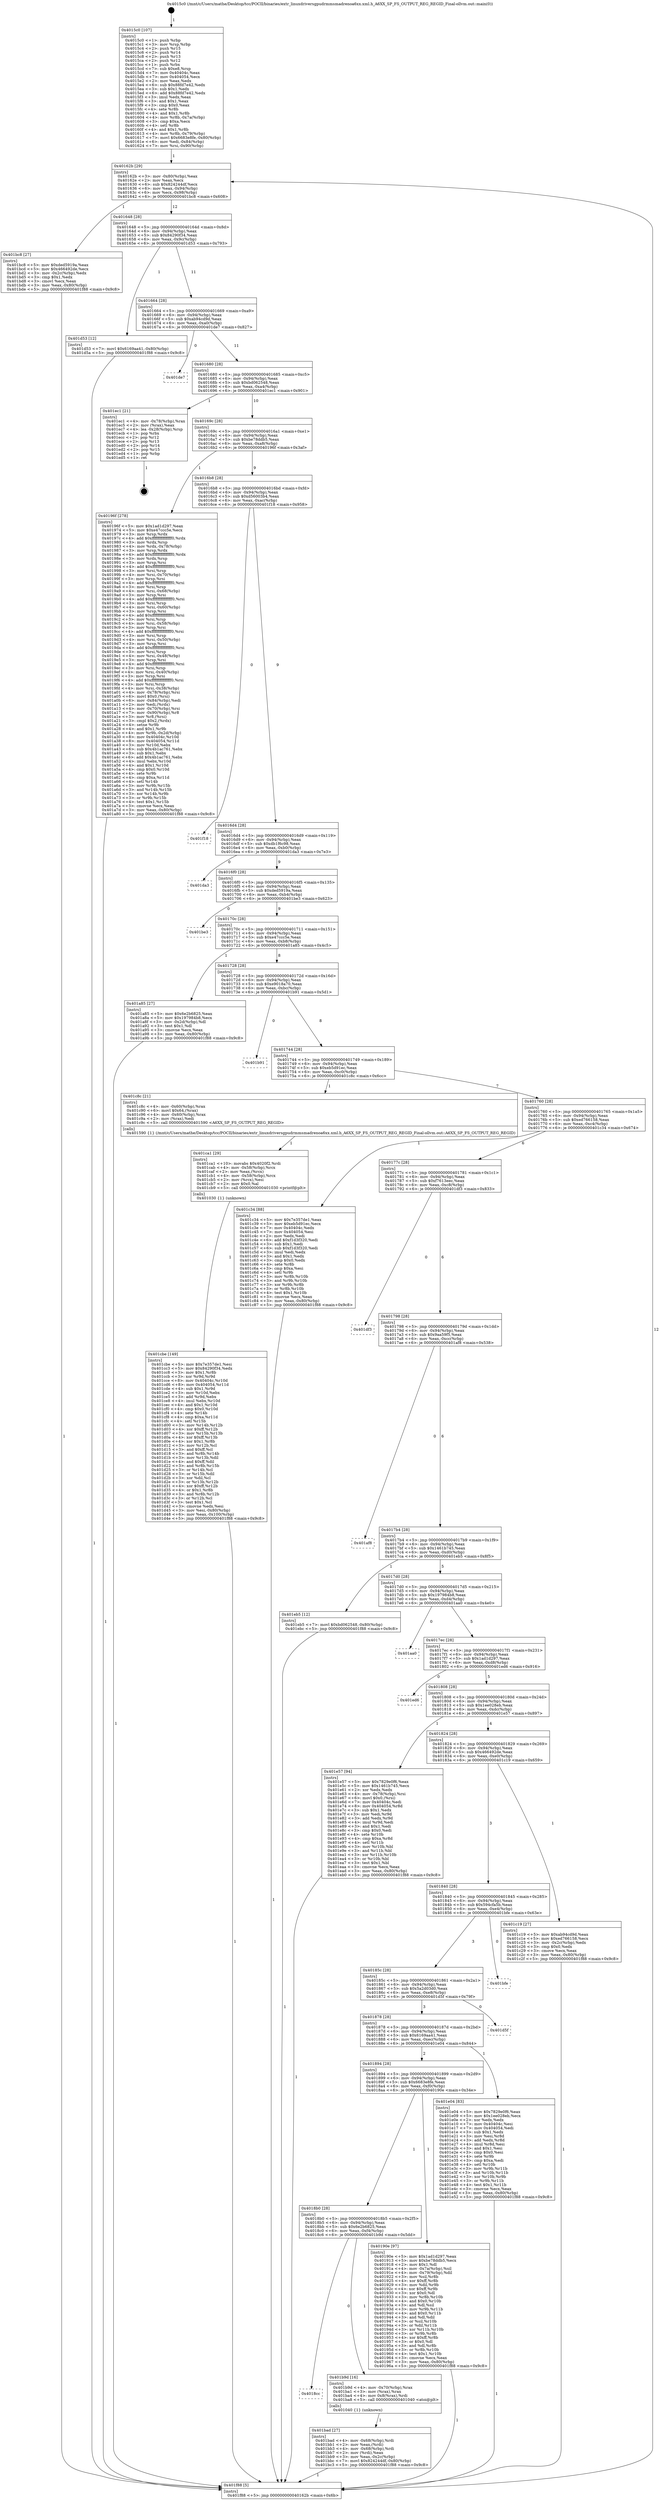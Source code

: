 digraph "0x4015c0" {
  label = "0x4015c0 (/mnt/c/Users/mathe/Desktop/tcc/POCII/binaries/extr_linuxdriversgpudrmmsmadrenoa6xx.xml.h_A6XX_SP_FS_OUTPUT_REG_REGID_Final-ollvm.out::main(0))"
  labelloc = "t"
  node[shape=record]

  Entry [label="",width=0.3,height=0.3,shape=circle,fillcolor=black,style=filled]
  "0x40162b" [label="{
     0x40162b [29]\l
     | [instrs]\l
     &nbsp;&nbsp;0x40162b \<+3\>: mov -0x80(%rbp),%eax\l
     &nbsp;&nbsp;0x40162e \<+2\>: mov %eax,%ecx\l
     &nbsp;&nbsp;0x401630 \<+6\>: sub $0x824244df,%ecx\l
     &nbsp;&nbsp;0x401636 \<+6\>: mov %eax,-0x94(%rbp)\l
     &nbsp;&nbsp;0x40163c \<+6\>: mov %ecx,-0x98(%rbp)\l
     &nbsp;&nbsp;0x401642 \<+6\>: je 0000000000401bc8 \<main+0x608\>\l
  }"]
  "0x401bc8" [label="{
     0x401bc8 [27]\l
     | [instrs]\l
     &nbsp;&nbsp;0x401bc8 \<+5\>: mov $0xded5919a,%eax\l
     &nbsp;&nbsp;0x401bcd \<+5\>: mov $0x466492de,%ecx\l
     &nbsp;&nbsp;0x401bd2 \<+3\>: mov -0x2c(%rbp),%edx\l
     &nbsp;&nbsp;0x401bd5 \<+3\>: cmp $0x1,%edx\l
     &nbsp;&nbsp;0x401bd8 \<+3\>: cmovl %ecx,%eax\l
     &nbsp;&nbsp;0x401bdb \<+3\>: mov %eax,-0x80(%rbp)\l
     &nbsp;&nbsp;0x401bde \<+5\>: jmp 0000000000401f88 \<main+0x9c8\>\l
  }"]
  "0x401648" [label="{
     0x401648 [28]\l
     | [instrs]\l
     &nbsp;&nbsp;0x401648 \<+5\>: jmp 000000000040164d \<main+0x8d\>\l
     &nbsp;&nbsp;0x40164d \<+6\>: mov -0x94(%rbp),%eax\l
     &nbsp;&nbsp;0x401653 \<+5\>: sub $0x84290f34,%eax\l
     &nbsp;&nbsp;0x401658 \<+6\>: mov %eax,-0x9c(%rbp)\l
     &nbsp;&nbsp;0x40165e \<+6\>: je 0000000000401d53 \<main+0x793\>\l
  }"]
  Exit [label="",width=0.3,height=0.3,shape=circle,fillcolor=black,style=filled,peripheries=2]
  "0x401d53" [label="{
     0x401d53 [12]\l
     | [instrs]\l
     &nbsp;&nbsp;0x401d53 \<+7\>: movl $0x6169aa41,-0x80(%rbp)\l
     &nbsp;&nbsp;0x401d5a \<+5\>: jmp 0000000000401f88 \<main+0x9c8\>\l
  }"]
  "0x401664" [label="{
     0x401664 [28]\l
     | [instrs]\l
     &nbsp;&nbsp;0x401664 \<+5\>: jmp 0000000000401669 \<main+0xa9\>\l
     &nbsp;&nbsp;0x401669 \<+6\>: mov -0x94(%rbp),%eax\l
     &nbsp;&nbsp;0x40166f \<+5\>: sub $0xab94cd9d,%eax\l
     &nbsp;&nbsp;0x401674 \<+6\>: mov %eax,-0xa0(%rbp)\l
     &nbsp;&nbsp;0x40167a \<+6\>: je 0000000000401de7 \<main+0x827\>\l
  }"]
  "0x401cbe" [label="{
     0x401cbe [149]\l
     | [instrs]\l
     &nbsp;&nbsp;0x401cbe \<+5\>: mov $0x7e357de1,%esi\l
     &nbsp;&nbsp;0x401cc3 \<+5\>: mov $0x84290f34,%edx\l
     &nbsp;&nbsp;0x401cc8 \<+3\>: mov $0x1,%r8b\l
     &nbsp;&nbsp;0x401ccb \<+3\>: xor %r9d,%r9d\l
     &nbsp;&nbsp;0x401cce \<+8\>: mov 0x40404c,%r10d\l
     &nbsp;&nbsp;0x401cd6 \<+8\>: mov 0x404054,%r11d\l
     &nbsp;&nbsp;0x401cde \<+4\>: sub $0x1,%r9d\l
     &nbsp;&nbsp;0x401ce2 \<+3\>: mov %r10d,%ebx\l
     &nbsp;&nbsp;0x401ce5 \<+3\>: add %r9d,%ebx\l
     &nbsp;&nbsp;0x401ce8 \<+4\>: imul %ebx,%r10d\l
     &nbsp;&nbsp;0x401cec \<+4\>: and $0x1,%r10d\l
     &nbsp;&nbsp;0x401cf0 \<+4\>: cmp $0x0,%r10d\l
     &nbsp;&nbsp;0x401cf4 \<+4\>: sete %r14b\l
     &nbsp;&nbsp;0x401cf8 \<+4\>: cmp $0xa,%r11d\l
     &nbsp;&nbsp;0x401cfc \<+4\>: setl %r15b\l
     &nbsp;&nbsp;0x401d00 \<+3\>: mov %r14b,%r12b\l
     &nbsp;&nbsp;0x401d03 \<+4\>: xor $0xff,%r12b\l
     &nbsp;&nbsp;0x401d07 \<+3\>: mov %r15b,%r13b\l
     &nbsp;&nbsp;0x401d0a \<+4\>: xor $0xff,%r13b\l
     &nbsp;&nbsp;0x401d0e \<+4\>: xor $0x1,%r8b\l
     &nbsp;&nbsp;0x401d12 \<+3\>: mov %r12b,%cl\l
     &nbsp;&nbsp;0x401d15 \<+3\>: and $0xff,%cl\l
     &nbsp;&nbsp;0x401d18 \<+3\>: and %r8b,%r14b\l
     &nbsp;&nbsp;0x401d1b \<+3\>: mov %r13b,%dil\l
     &nbsp;&nbsp;0x401d1e \<+4\>: and $0xff,%dil\l
     &nbsp;&nbsp;0x401d22 \<+3\>: and %r8b,%r15b\l
     &nbsp;&nbsp;0x401d25 \<+3\>: or %r14b,%cl\l
     &nbsp;&nbsp;0x401d28 \<+3\>: or %r15b,%dil\l
     &nbsp;&nbsp;0x401d2b \<+3\>: xor %dil,%cl\l
     &nbsp;&nbsp;0x401d2e \<+3\>: or %r13b,%r12b\l
     &nbsp;&nbsp;0x401d31 \<+4\>: xor $0xff,%r12b\l
     &nbsp;&nbsp;0x401d35 \<+4\>: or $0x1,%r8b\l
     &nbsp;&nbsp;0x401d39 \<+3\>: and %r8b,%r12b\l
     &nbsp;&nbsp;0x401d3c \<+3\>: or %r12b,%cl\l
     &nbsp;&nbsp;0x401d3f \<+3\>: test $0x1,%cl\l
     &nbsp;&nbsp;0x401d42 \<+3\>: cmovne %edx,%esi\l
     &nbsp;&nbsp;0x401d45 \<+3\>: mov %esi,-0x80(%rbp)\l
     &nbsp;&nbsp;0x401d48 \<+6\>: mov %eax,-0x100(%rbp)\l
     &nbsp;&nbsp;0x401d4e \<+5\>: jmp 0000000000401f88 \<main+0x9c8\>\l
  }"]
  "0x401de7" [label="{
     0x401de7\l
  }", style=dashed]
  "0x401680" [label="{
     0x401680 [28]\l
     | [instrs]\l
     &nbsp;&nbsp;0x401680 \<+5\>: jmp 0000000000401685 \<main+0xc5\>\l
     &nbsp;&nbsp;0x401685 \<+6\>: mov -0x94(%rbp),%eax\l
     &nbsp;&nbsp;0x40168b \<+5\>: sub $0xbd062548,%eax\l
     &nbsp;&nbsp;0x401690 \<+6\>: mov %eax,-0xa4(%rbp)\l
     &nbsp;&nbsp;0x401696 \<+6\>: je 0000000000401ec1 \<main+0x901\>\l
  }"]
  "0x401ca1" [label="{
     0x401ca1 [29]\l
     | [instrs]\l
     &nbsp;&nbsp;0x401ca1 \<+10\>: movabs $0x4020f2,%rdi\l
     &nbsp;&nbsp;0x401cab \<+4\>: mov -0x58(%rbp),%rcx\l
     &nbsp;&nbsp;0x401caf \<+2\>: mov %eax,(%rcx)\l
     &nbsp;&nbsp;0x401cb1 \<+4\>: mov -0x58(%rbp),%rcx\l
     &nbsp;&nbsp;0x401cb5 \<+2\>: mov (%rcx),%esi\l
     &nbsp;&nbsp;0x401cb7 \<+2\>: mov $0x0,%al\l
     &nbsp;&nbsp;0x401cb9 \<+5\>: call 0000000000401030 \<printf@plt\>\l
     | [calls]\l
     &nbsp;&nbsp;0x401030 \{1\} (unknown)\l
  }"]
  "0x401ec1" [label="{
     0x401ec1 [21]\l
     | [instrs]\l
     &nbsp;&nbsp;0x401ec1 \<+4\>: mov -0x78(%rbp),%rax\l
     &nbsp;&nbsp;0x401ec5 \<+2\>: mov (%rax),%eax\l
     &nbsp;&nbsp;0x401ec7 \<+4\>: lea -0x28(%rbp),%rsp\l
     &nbsp;&nbsp;0x401ecb \<+1\>: pop %rbx\l
     &nbsp;&nbsp;0x401ecc \<+2\>: pop %r12\l
     &nbsp;&nbsp;0x401ece \<+2\>: pop %r13\l
     &nbsp;&nbsp;0x401ed0 \<+2\>: pop %r14\l
     &nbsp;&nbsp;0x401ed2 \<+2\>: pop %r15\l
     &nbsp;&nbsp;0x401ed4 \<+1\>: pop %rbp\l
     &nbsp;&nbsp;0x401ed5 \<+1\>: ret\l
  }"]
  "0x40169c" [label="{
     0x40169c [28]\l
     | [instrs]\l
     &nbsp;&nbsp;0x40169c \<+5\>: jmp 00000000004016a1 \<main+0xe1\>\l
     &nbsp;&nbsp;0x4016a1 \<+6\>: mov -0x94(%rbp),%eax\l
     &nbsp;&nbsp;0x4016a7 \<+5\>: sub $0xbe78ddb5,%eax\l
     &nbsp;&nbsp;0x4016ac \<+6\>: mov %eax,-0xa8(%rbp)\l
     &nbsp;&nbsp;0x4016b2 \<+6\>: je 000000000040196f \<main+0x3af\>\l
  }"]
  "0x401bad" [label="{
     0x401bad [27]\l
     | [instrs]\l
     &nbsp;&nbsp;0x401bad \<+4\>: mov -0x68(%rbp),%rdi\l
     &nbsp;&nbsp;0x401bb1 \<+2\>: mov %eax,(%rdi)\l
     &nbsp;&nbsp;0x401bb3 \<+4\>: mov -0x68(%rbp),%rdi\l
     &nbsp;&nbsp;0x401bb7 \<+2\>: mov (%rdi),%eax\l
     &nbsp;&nbsp;0x401bb9 \<+3\>: mov %eax,-0x2c(%rbp)\l
     &nbsp;&nbsp;0x401bbc \<+7\>: movl $0x824244df,-0x80(%rbp)\l
     &nbsp;&nbsp;0x401bc3 \<+5\>: jmp 0000000000401f88 \<main+0x9c8\>\l
  }"]
  "0x40196f" [label="{
     0x40196f [278]\l
     | [instrs]\l
     &nbsp;&nbsp;0x40196f \<+5\>: mov $0x1ad1d297,%eax\l
     &nbsp;&nbsp;0x401974 \<+5\>: mov $0xe47ccc5e,%ecx\l
     &nbsp;&nbsp;0x401979 \<+3\>: mov %rsp,%rdx\l
     &nbsp;&nbsp;0x40197c \<+4\>: add $0xfffffffffffffff0,%rdx\l
     &nbsp;&nbsp;0x401980 \<+3\>: mov %rdx,%rsp\l
     &nbsp;&nbsp;0x401983 \<+4\>: mov %rdx,-0x78(%rbp)\l
     &nbsp;&nbsp;0x401987 \<+3\>: mov %rsp,%rdx\l
     &nbsp;&nbsp;0x40198a \<+4\>: add $0xfffffffffffffff0,%rdx\l
     &nbsp;&nbsp;0x40198e \<+3\>: mov %rdx,%rsp\l
     &nbsp;&nbsp;0x401991 \<+3\>: mov %rsp,%rsi\l
     &nbsp;&nbsp;0x401994 \<+4\>: add $0xfffffffffffffff0,%rsi\l
     &nbsp;&nbsp;0x401998 \<+3\>: mov %rsi,%rsp\l
     &nbsp;&nbsp;0x40199b \<+4\>: mov %rsi,-0x70(%rbp)\l
     &nbsp;&nbsp;0x40199f \<+3\>: mov %rsp,%rsi\l
     &nbsp;&nbsp;0x4019a2 \<+4\>: add $0xfffffffffffffff0,%rsi\l
     &nbsp;&nbsp;0x4019a6 \<+3\>: mov %rsi,%rsp\l
     &nbsp;&nbsp;0x4019a9 \<+4\>: mov %rsi,-0x68(%rbp)\l
     &nbsp;&nbsp;0x4019ad \<+3\>: mov %rsp,%rsi\l
     &nbsp;&nbsp;0x4019b0 \<+4\>: add $0xfffffffffffffff0,%rsi\l
     &nbsp;&nbsp;0x4019b4 \<+3\>: mov %rsi,%rsp\l
     &nbsp;&nbsp;0x4019b7 \<+4\>: mov %rsi,-0x60(%rbp)\l
     &nbsp;&nbsp;0x4019bb \<+3\>: mov %rsp,%rsi\l
     &nbsp;&nbsp;0x4019be \<+4\>: add $0xfffffffffffffff0,%rsi\l
     &nbsp;&nbsp;0x4019c2 \<+3\>: mov %rsi,%rsp\l
     &nbsp;&nbsp;0x4019c5 \<+4\>: mov %rsi,-0x58(%rbp)\l
     &nbsp;&nbsp;0x4019c9 \<+3\>: mov %rsp,%rsi\l
     &nbsp;&nbsp;0x4019cc \<+4\>: add $0xfffffffffffffff0,%rsi\l
     &nbsp;&nbsp;0x4019d0 \<+3\>: mov %rsi,%rsp\l
     &nbsp;&nbsp;0x4019d3 \<+4\>: mov %rsi,-0x50(%rbp)\l
     &nbsp;&nbsp;0x4019d7 \<+3\>: mov %rsp,%rsi\l
     &nbsp;&nbsp;0x4019da \<+4\>: add $0xfffffffffffffff0,%rsi\l
     &nbsp;&nbsp;0x4019de \<+3\>: mov %rsi,%rsp\l
     &nbsp;&nbsp;0x4019e1 \<+4\>: mov %rsi,-0x48(%rbp)\l
     &nbsp;&nbsp;0x4019e5 \<+3\>: mov %rsp,%rsi\l
     &nbsp;&nbsp;0x4019e8 \<+4\>: add $0xfffffffffffffff0,%rsi\l
     &nbsp;&nbsp;0x4019ec \<+3\>: mov %rsi,%rsp\l
     &nbsp;&nbsp;0x4019ef \<+4\>: mov %rsi,-0x40(%rbp)\l
     &nbsp;&nbsp;0x4019f3 \<+3\>: mov %rsp,%rsi\l
     &nbsp;&nbsp;0x4019f6 \<+4\>: add $0xfffffffffffffff0,%rsi\l
     &nbsp;&nbsp;0x4019fa \<+3\>: mov %rsi,%rsp\l
     &nbsp;&nbsp;0x4019fd \<+4\>: mov %rsi,-0x38(%rbp)\l
     &nbsp;&nbsp;0x401a01 \<+4\>: mov -0x78(%rbp),%rsi\l
     &nbsp;&nbsp;0x401a05 \<+6\>: movl $0x0,(%rsi)\l
     &nbsp;&nbsp;0x401a0b \<+6\>: mov -0x84(%rbp),%edi\l
     &nbsp;&nbsp;0x401a11 \<+2\>: mov %edi,(%rdx)\l
     &nbsp;&nbsp;0x401a13 \<+4\>: mov -0x70(%rbp),%rsi\l
     &nbsp;&nbsp;0x401a17 \<+7\>: mov -0x90(%rbp),%r8\l
     &nbsp;&nbsp;0x401a1e \<+3\>: mov %r8,(%rsi)\l
     &nbsp;&nbsp;0x401a21 \<+3\>: cmpl $0x2,(%rdx)\l
     &nbsp;&nbsp;0x401a24 \<+4\>: setne %r9b\l
     &nbsp;&nbsp;0x401a28 \<+4\>: and $0x1,%r9b\l
     &nbsp;&nbsp;0x401a2c \<+4\>: mov %r9b,-0x2d(%rbp)\l
     &nbsp;&nbsp;0x401a30 \<+8\>: mov 0x40404c,%r10d\l
     &nbsp;&nbsp;0x401a38 \<+8\>: mov 0x404054,%r11d\l
     &nbsp;&nbsp;0x401a40 \<+3\>: mov %r10d,%ebx\l
     &nbsp;&nbsp;0x401a43 \<+6\>: sub $0x4b1ac761,%ebx\l
     &nbsp;&nbsp;0x401a49 \<+3\>: sub $0x1,%ebx\l
     &nbsp;&nbsp;0x401a4c \<+6\>: add $0x4b1ac761,%ebx\l
     &nbsp;&nbsp;0x401a52 \<+4\>: imul %ebx,%r10d\l
     &nbsp;&nbsp;0x401a56 \<+4\>: and $0x1,%r10d\l
     &nbsp;&nbsp;0x401a5a \<+4\>: cmp $0x0,%r10d\l
     &nbsp;&nbsp;0x401a5e \<+4\>: sete %r9b\l
     &nbsp;&nbsp;0x401a62 \<+4\>: cmp $0xa,%r11d\l
     &nbsp;&nbsp;0x401a66 \<+4\>: setl %r14b\l
     &nbsp;&nbsp;0x401a6a \<+3\>: mov %r9b,%r15b\l
     &nbsp;&nbsp;0x401a6d \<+3\>: and %r14b,%r15b\l
     &nbsp;&nbsp;0x401a70 \<+3\>: xor %r14b,%r9b\l
     &nbsp;&nbsp;0x401a73 \<+3\>: or %r9b,%r15b\l
     &nbsp;&nbsp;0x401a76 \<+4\>: test $0x1,%r15b\l
     &nbsp;&nbsp;0x401a7a \<+3\>: cmovne %ecx,%eax\l
     &nbsp;&nbsp;0x401a7d \<+3\>: mov %eax,-0x80(%rbp)\l
     &nbsp;&nbsp;0x401a80 \<+5\>: jmp 0000000000401f88 \<main+0x9c8\>\l
  }"]
  "0x4016b8" [label="{
     0x4016b8 [28]\l
     | [instrs]\l
     &nbsp;&nbsp;0x4016b8 \<+5\>: jmp 00000000004016bd \<main+0xfd\>\l
     &nbsp;&nbsp;0x4016bd \<+6\>: mov -0x94(%rbp),%eax\l
     &nbsp;&nbsp;0x4016c3 \<+5\>: sub $0xd56003b4,%eax\l
     &nbsp;&nbsp;0x4016c8 \<+6\>: mov %eax,-0xac(%rbp)\l
     &nbsp;&nbsp;0x4016ce \<+6\>: je 0000000000401f18 \<main+0x958\>\l
  }"]
  "0x4018cc" [label="{
     0x4018cc\l
  }", style=dashed]
  "0x401f18" [label="{
     0x401f18\l
  }", style=dashed]
  "0x4016d4" [label="{
     0x4016d4 [28]\l
     | [instrs]\l
     &nbsp;&nbsp;0x4016d4 \<+5\>: jmp 00000000004016d9 \<main+0x119\>\l
     &nbsp;&nbsp;0x4016d9 \<+6\>: mov -0x94(%rbp),%eax\l
     &nbsp;&nbsp;0x4016df \<+5\>: sub $0xdb1f6c98,%eax\l
     &nbsp;&nbsp;0x4016e4 \<+6\>: mov %eax,-0xb0(%rbp)\l
     &nbsp;&nbsp;0x4016ea \<+6\>: je 0000000000401da3 \<main+0x7e3\>\l
  }"]
  "0x401b9d" [label="{
     0x401b9d [16]\l
     | [instrs]\l
     &nbsp;&nbsp;0x401b9d \<+4\>: mov -0x70(%rbp),%rax\l
     &nbsp;&nbsp;0x401ba1 \<+3\>: mov (%rax),%rax\l
     &nbsp;&nbsp;0x401ba4 \<+4\>: mov 0x8(%rax),%rdi\l
     &nbsp;&nbsp;0x401ba8 \<+5\>: call 0000000000401040 \<atoi@plt\>\l
     | [calls]\l
     &nbsp;&nbsp;0x401040 \{1\} (unknown)\l
  }"]
  "0x401da3" [label="{
     0x401da3\l
  }", style=dashed]
  "0x4016f0" [label="{
     0x4016f0 [28]\l
     | [instrs]\l
     &nbsp;&nbsp;0x4016f0 \<+5\>: jmp 00000000004016f5 \<main+0x135\>\l
     &nbsp;&nbsp;0x4016f5 \<+6\>: mov -0x94(%rbp),%eax\l
     &nbsp;&nbsp;0x4016fb \<+5\>: sub $0xded5919a,%eax\l
     &nbsp;&nbsp;0x401700 \<+6\>: mov %eax,-0xb4(%rbp)\l
     &nbsp;&nbsp;0x401706 \<+6\>: je 0000000000401be3 \<main+0x623\>\l
  }"]
  "0x4015c0" [label="{
     0x4015c0 [107]\l
     | [instrs]\l
     &nbsp;&nbsp;0x4015c0 \<+1\>: push %rbp\l
     &nbsp;&nbsp;0x4015c1 \<+3\>: mov %rsp,%rbp\l
     &nbsp;&nbsp;0x4015c4 \<+2\>: push %r15\l
     &nbsp;&nbsp;0x4015c6 \<+2\>: push %r14\l
     &nbsp;&nbsp;0x4015c8 \<+2\>: push %r13\l
     &nbsp;&nbsp;0x4015ca \<+2\>: push %r12\l
     &nbsp;&nbsp;0x4015cc \<+1\>: push %rbx\l
     &nbsp;&nbsp;0x4015cd \<+7\>: sub $0xe8,%rsp\l
     &nbsp;&nbsp;0x4015d4 \<+7\>: mov 0x40404c,%eax\l
     &nbsp;&nbsp;0x4015db \<+7\>: mov 0x404054,%ecx\l
     &nbsp;&nbsp;0x4015e2 \<+2\>: mov %eax,%edx\l
     &nbsp;&nbsp;0x4015e4 \<+6\>: sub $0x88fd7e42,%edx\l
     &nbsp;&nbsp;0x4015ea \<+3\>: sub $0x1,%edx\l
     &nbsp;&nbsp;0x4015ed \<+6\>: add $0x88fd7e42,%edx\l
     &nbsp;&nbsp;0x4015f3 \<+3\>: imul %edx,%eax\l
     &nbsp;&nbsp;0x4015f6 \<+3\>: and $0x1,%eax\l
     &nbsp;&nbsp;0x4015f9 \<+3\>: cmp $0x0,%eax\l
     &nbsp;&nbsp;0x4015fc \<+4\>: sete %r8b\l
     &nbsp;&nbsp;0x401600 \<+4\>: and $0x1,%r8b\l
     &nbsp;&nbsp;0x401604 \<+4\>: mov %r8b,-0x7a(%rbp)\l
     &nbsp;&nbsp;0x401608 \<+3\>: cmp $0xa,%ecx\l
     &nbsp;&nbsp;0x40160b \<+4\>: setl %r8b\l
     &nbsp;&nbsp;0x40160f \<+4\>: and $0x1,%r8b\l
     &nbsp;&nbsp;0x401613 \<+4\>: mov %r8b,-0x79(%rbp)\l
     &nbsp;&nbsp;0x401617 \<+7\>: movl $0x6683e8fe,-0x80(%rbp)\l
     &nbsp;&nbsp;0x40161e \<+6\>: mov %edi,-0x84(%rbp)\l
     &nbsp;&nbsp;0x401624 \<+7\>: mov %rsi,-0x90(%rbp)\l
  }"]
  "0x401be3" [label="{
     0x401be3\l
  }", style=dashed]
  "0x40170c" [label="{
     0x40170c [28]\l
     | [instrs]\l
     &nbsp;&nbsp;0x40170c \<+5\>: jmp 0000000000401711 \<main+0x151\>\l
     &nbsp;&nbsp;0x401711 \<+6\>: mov -0x94(%rbp),%eax\l
     &nbsp;&nbsp;0x401717 \<+5\>: sub $0xe47ccc5e,%eax\l
     &nbsp;&nbsp;0x40171c \<+6\>: mov %eax,-0xb8(%rbp)\l
     &nbsp;&nbsp;0x401722 \<+6\>: je 0000000000401a85 \<main+0x4c5\>\l
  }"]
  "0x401f88" [label="{
     0x401f88 [5]\l
     | [instrs]\l
     &nbsp;&nbsp;0x401f88 \<+5\>: jmp 000000000040162b \<main+0x6b\>\l
  }"]
  "0x401a85" [label="{
     0x401a85 [27]\l
     | [instrs]\l
     &nbsp;&nbsp;0x401a85 \<+5\>: mov $0x6e2b6825,%eax\l
     &nbsp;&nbsp;0x401a8a \<+5\>: mov $0x197984b8,%ecx\l
     &nbsp;&nbsp;0x401a8f \<+3\>: mov -0x2d(%rbp),%dl\l
     &nbsp;&nbsp;0x401a92 \<+3\>: test $0x1,%dl\l
     &nbsp;&nbsp;0x401a95 \<+3\>: cmovne %ecx,%eax\l
     &nbsp;&nbsp;0x401a98 \<+3\>: mov %eax,-0x80(%rbp)\l
     &nbsp;&nbsp;0x401a9b \<+5\>: jmp 0000000000401f88 \<main+0x9c8\>\l
  }"]
  "0x401728" [label="{
     0x401728 [28]\l
     | [instrs]\l
     &nbsp;&nbsp;0x401728 \<+5\>: jmp 000000000040172d \<main+0x16d\>\l
     &nbsp;&nbsp;0x40172d \<+6\>: mov -0x94(%rbp),%eax\l
     &nbsp;&nbsp;0x401733 \<+5\>: sub $0xe9018a70,%eax\l
     &nbsp;&nbsp;0x401738 \<+6\>: mov %eax,-0xbc(%rbp)\l
     &nbsp;&nbsp;0x40173e \<+6\>: je 0000000000401b91 \<main+0x5d1\>\l
  }"]
  "0x4018b0" [label="{
     0x4018b0 [28]\l
     | [instrs]\l
     &nbsp;&nbsp;0x4018b0 \<+5\>: jmp 00000000004018b5 \<main+0x2f5\>\l
     &nbsp;&nbsp;0x4018b5 \<+6\>: mov -0x94(%rbp),%eax\l
     &nbsp;&nbsp;0x4018bb \<+5\>: sub $0x6e2b6825,%eax\l
     &nbsp;&nbsp;0x4018c0 \<+6\>: mov %eax,-0xf4(%rbp)\l
     &nbsp;&nbsp;0x4018c6 \<+6\>: je 0000000000401b9d \<main+0x5dd\>\l
  }"]
  "0x401b91" [label="{
     0x401b91\l
  }", style=dashed]
  "0x401744" [label="{
     0x401744 [28]\l
     | [instrs]\l
     &nbsp;&nbsp;0x401744 \<+5\>: jmp 0000000000401749 \<main+0x189\>\l
     &nbsp;&nbsp;0x401749 \<+6\>: mov -0x94(%rbp),%eax\l
     &nbsp;&nbsp;0x40174f \<+5\>: sub $0xeb5d91ec,%eax\l
     &nbsp;&nbsp;0x401754 \<+6\>: mov %eax,-0xc0(%rbp)\l
     &nbsp;&nbsp;0x40175a \<+6\>: je 0000000000401c8c \<main+0x6cc\>\l
  }"]
  "0x40190e" [label="{
     0x40190e [97]\l
     | [instrs]\l
     &nbsp;&nbsp;0x40190e \<+5\>: mov $0x1ad1d297,%eax\l
     &nbsp;&nbsp;0x401913 \<+5\>: mov $0xbe78ddb5,%ecx\l
     &nbsp;&nbsp;0x401918 \<+2\>: mov $0x1,%dl\l
     &nbsp;&nbsp;0x40191a \<+4\>: mov -0x7a(%rbp),%sil\l
     &nbsp;&nbsp;0x40191e \<+4\>: mov -0x79(%rbp),%dil\l
     &nbsp;&nbsp;0x401922 \<+3\>: mov %sil,%r8b\l
     &nbsp;&nbsp;0x401925 \<+4\>: xor $0xff,%r8b\l
     &nbsp;&nbsp;0x401929 \<+3\>: mov %dil,%r9b\l
     &nbsp;&nbsp;0x40192c \<+4\>: xor $0xff,%r9b\l
     &nbsp;&nbsp;0x401930 \<+3\>: xor $0x0,%dl\l
     &nbsp;&nbsp;0x401933 \<+3\>: mov %r8b,%r10b\l
     &nbsp;&nbsp;0x401936 \<+4\>: and $0x0,%r10b\l
     &nbsp;&nbsp;0x40193a \<+3\>: and %dl,%sil\l
     &nbsp;&nbsp;0x40193d \<+3\>: mov %r9b,%r11b\l
     &nbsp;&nbsp;0x401940 \<+4\>: and $0x0,%r11b\l
     &nbsp;&nbsp;0x401944 \<+3\>: and %dl,%dil\l
     &nbsp;&nbsp;0x401947 \<+3\>: or %sil,%r10b\l
     &nbsp;&nbsp;0x40194a \<+3\>: or %dil,%r11b\l
     &nbsp;&nbsp;0x40194d \<+3\>: xor %r11b,%r10b\l
     &nbsp;&nbsp;0x401950 \<+3\>: or %r9b,%r8b\l
     &nbsp;&nbsp;0x401953 \<+4\>: xor $0xff,%r8b\l
     &nbsp;&nbsp;0x401957 \<+3\>: or $0x0,%dl\l
     &nbsp;&nbsp;0x40195a \<+3\>: and %dl,%r8b\l
     &nbsp;&nbsp;0x40195d \<+3\>: or %r8b,%r10b\l
     &nbsp;&nbsp;0x401960 \<+4\>: test $0x1,%r10b\l
     &nbsp;&nbsp;0x401964 \<+3\>: cmovne %ecx,%eax\l
     &nbsp;&nbsp;0x401967 \<+3\>: mov %eax,-0x80(%rbp)\l
     &nbsp;&nbsp;0x40196a \<+5\>: jmp 0000000000401f88 \<main+0x9c8\>\l
  }"]
  "0x401c8c" [label="{
     0x401c8c [21]\l
     | [instrs]\l
     &nbsp;&nbsp;0x401c8c \<+4\>: mov -0x60(%rbp),%rax\l
     &nbsp;&nbsp;0x401c90 \<+6\>: movl $0x64,(%rax)\l
     &nbsp;&nbsp;0x401c96 \<+4\>: mov -0x60(%rbp),%rax\l
     &nbsp;&nbsp;0x401c9a \<+2\>: mov (%rax),%edi\l
     &nbsp;&nbsp;0x401c9c \<+5\>: call 0000000000401590 \<A6XX_SP_FS_OUTPUT_REG_REGID\>\l
     | [calls]\l
     &nbsp;&nbsp;0x401590 \{1\} (/mnt/c/Users/mathe/Desktop/tcc/POCII/binaries/extr_linuxdriversgpudrmmsmadrenoa6xx.xml.h_A6XX_SP_FS_OUTPUT_REG_REGID_Final-ollvm.out::A6XX_SP_FS_OUTPUT_REG_REGID)\l
  }"]
  "0x401760" [label="{
     0x401760 [28]\l
     | [instrs]\l
     &nbsp;&nbsp;0x401760 \<+5\>: jmp 0000000000401765 \<main+0x1a5\>\l
     &nbsp;&nbsp;0x401765 \<+6\>: mov -0x94(%rbp),%eax\l
     &nbsp;&nbsp;0x40176b \<+5\>: sub $0xed766158,%eax\l
     &nbsp;&nbsp;0x401770 \<+6\>: mov %eax,-0xc4(%rbp)\l
     &nbsp;&nbsp;0x401776 \<+6\>: je 0000000000401c34 \<main+0x674\>\l
  }"]
  "0x401894" [label="{
     0x401894 [28]\l
     | [instrs]\l
     &nbsp;&nbsp;0x401894 \<+5\>: jmp 0000000000401899 \<main+0x2d9\>\l
     &nbsp;&nbsp;0x401899 \<+6\>: mov -0x94(%rbp),%eax\l
     &nbsp;&nbsp;0x40189f \<+5\>: sub $0x6683e8fe,%eax\l
     &nbsp;&nbsp;0x4018a4 \<+6\>: mov %eax,-0xf0(%rbp)\l
     &nbsp;&nbsp;0x4018aa \<+6\>: je 000000000040190e \<main+0x34e\>\l
  }"]
  "0x401c34" [label="{
     0x401c34 [88]\l
     | [instrs]\l
     &nbsp;&nbsp;0x401c34 \<+5\>: mov $0x7e357de1,%eax\l
     &nbsp;&nbsp;0x401c39 \<+5\>: mov $0xeb5d91ec,%ecx\l
     &nbsp;&nbsp;0x401c3e \<+7\>: mov 0x40404c,%edx\l
     &nbsp;&nbsp;0x401c45 \<+7\>: mov 0x404054,%esi\l
     &nbsp;&nbsp;0x401c4c \<+2\>: mov %edx,%edi\l
     &nbsp;&nbsp;0x401c4e \<+6\>: add $0xf1d3f320,%edi\l
     &nbsp;&nbsp;0x401c54 \<+3\>: sub $0x1,%edi\l
     &nbsp;&nbsp;0x401c57 \<+6\>: sub $0xf1d3f320,%edi\l
     &nbsp;&nbsp;0x401c5d \<+3\>: imul %edi,%edx\l
     &nbsp;&nbsp;0x401c60 \<+3\>: and $0x1,%edx\l
     &nbsp;&nbsp;0x401c63 \<+3\>: cmp $0x0,%edx\l
     &nbsp;&nbsp;0x401c66 \<+4\>: sete %r8b\l
     &nbsp;&nbsp;0x401c6a \<+3\>: cmp $0xa,%esi\l
     &nbsp;&nbsp;0x401c6d \<+4\>: setl %r9b\l
     &nbsp;&nbsp;0x401c71 \<+3\>: mov %r8b,%r10b\l
     &nbsp;&nbsp;0x401c74 \<+3\>: and %r9b,%r10b\l
     &nbsp;&nbsp;0x401c77 \<+3\>: xor %r9b,%r8b\l
     &nbsp;&nbsp;0x401c7a \<+3\>: or %r8b,%r10b\l
     &nbsp;&nbsp;0x401c7d \<+4\>: test $0x1,%r10b\l
     &nbsp;&nbsp;0x401c81 \<+3\>: cmovne %ecx,%eax\l
     &nbsp;&nbsp;0x401c84 \<+3\>: mov %eax,-0x80(%rbp)\l
     &nbsp;&nbsp;0x401c87 \<+5\>: jmp 0000000000401f88 \<main+0x9c8\>\l
  }"]
  "0x40177c" [label="{
     0x40177c [28]\l
     | [instrs]\l
     &nbsp;&nbsp;0x40177c \<+5\>: jmp 0000000000401781 \<main+0x1c1\>\l
     &nbsp;&nbsp;0x401781 \<+6\>: mov -0x94(%rbp),%eax\l
     &nbsp;&nbsp;0x401787 \<+5\>: sub $0xf7613eec,%eax\l
     &nbsp;&nbsp;0x40178c \<+6\>: mov %eax,-0xc8(%rbp)\l
     &nbsp;&nbsp;0x401792 \<+6\>: je 0000000000401df3 \<main+0x833\>\l
  }"]
  "0x401e04" [label="{
     0x401e04 [83]\l
     | [instrs]\l
     &nbsp;&nbsp;0x401e04 \<+5\>: mov $0x7829e0f6,%eax\l
     &nbsp;&nbsp;0x401e09 \<+5\>: mov $0x1ee028eb,%ecx\l
     &nbsp;&nbsp;0x401e0e \<+2\>: xor %edx,%edx\l
     &nbsp;&nbsp;0x401e10 \<+7\>: mov 0x40404c,%esi\l
     &nbsp;&nbsp;0x401e17 \<+7\>: mov 0x404054,%edi\l
     &nbsp;&nbsp;0x401e1e \<+3\>: sub $0x1,%edx\l
     &nbsp;&nbsp;0x401e21 \<+3\>: mov %esi,%r8d\l
     &nbsp;&nbsp;0x401e24 \<+3\>: add %edx,%r8d\l
     &nbsp;&nbsp;0x401e27 \<+4\>: imul %r8d,%esi\l
     &nbsp;&nbsp;0x401e2b \<+3\>: and $0x1,%esi\l
     &nbsp;&nbsp;0x401e2e \<+3\>: cmp $0x0,%esi\l
     &nbsp;&nbsp;0x401e31 \<+4\>: sete %r9b\l
     &nbsp;&nbsp;0x401e35 \<+3\>: cmp $0xa,%edi\l
     &nbsp;&nbsp;0x401e38 \<+4\>: setl %r10b\l
     &nbsp;&nbsp;0x401e3c \<+3\>: mov %r9b,%r11b\l
     &nbsp;&nbsp;0x401e3f \<+3\>: and %r10b,%r11b\l
     &nbsp;&nbsp;0x401e42 \<+3\>: xor %r10b,%r9b\l
     &nbsp;&nbsp;0x401e45 \<+3\>: or %r9b,%r11b\l
     &nbsp;&nbsp;0x401e48 \<+4\>: test $0x1,%r11b\l
     &nbsp;&nbsp;0x401e4c \<+3\>: cmovne %ecx,%eax\l
     &nbsp;&nbsp;0x401e4f \<+3\>: mov %eax,-0x80(%rbp)\l
     &nbsp;&nbsp;0x401e52 \<+5\>: jmp 0000000000401f88 \<main+0x9c8\>\l
  }"]
  "0x401df3" [label="{
     0x401df3\l
  }", style=dashed]
  "0x401798" [label="{
     0x401798 [28]\l
     | [instrs]\l
     &nbsp;&nbsp;0x401798 \<+5\>: jmp 000000000040179d \<main+0x1dd\>\l
     &nbsp;&nbsp;0x40179d \<+6\>: mov -0x94(%rbp),%eax\l
     &nbsp;&nbsp;0x4017a3 \<+5\>: sub $0x9aa59f5,%eax\l
     &nbsp;&nbsp;0x4017a8 \<+6\>: mov %eax,-0xcc(%rbp)\l
     &nbsp;&nbsp;0x4017ae \<+6\>: je 0000000000401af8 \<main+0x538\>\l
  }"]
  "0x401878" [label="{
     0x401878 [28]\l
     | [instrs]\l
     &nbsp;&nbsp;0x401878 \<+5\>: jmp 000000000040187d \<main+0x2bd\>\l
     &nbsp;&nbsp;0x40187d \<+6\>: mov -0x94(%rbp),%eax\l
     &nbsp;&nbsp;0x401883 \<+5\>: sub $0x6169aa41,%eax\l
     &nbsp;&nbsp;0x401888 \<+6\>: mov %eax,-0xec(%rbp)\l
     &nbsp;&nbsp;0x40188e \<+6\>: je 0000000000401e04 \<main+0x844\>\l
  }"]
  "0x401af8" [label="{
     0x401af8\l
  }", style=dashed]
  "0x4017b4" [label="{
     0x4017b4 [28]\l
     | [instrs]\l
     &nbsp;&nbsp;0x4017b4 \<+5\>: jmp 00000000004017b9 \<main+0x1f9\>\l
     &nbsp;&nbsp;0x4017b9 \<+6\>: mov -0x94(%rbp),%eax\l
     &nbsp;&nbsp;0x4017bf \<+5\>: sub $0x1461b745,%eax\l
     &nbsp;&nbsp;0x4017c4 \<+6\>: mov %eax,-0xd0(%rbp)\l
     &nbsp;&nbsp;0x4017ca \<+6\>: je 0000000000401eb5 \<main+0x8f5\>\l
  }"]
  "0x401d5f" [label="{
     0x401d5f\l
  }", style=dashed]
  "0x401eb5" [label="{
     0x401eb5 [12]\l
     | [instrs]\l
     &nbsp;&nbsp;0x401eb5 \<+7\>: movl $0xbd062548,-0x80(%rbp)\l
     &nbsp;&nbsp;0x401ebc \<+5\>: jmp 0000000000401f88 \<main+0x9c8\>\l
  }"]
  "0x4017d0" [label="{
     0x4017d0 [28]\l
     | [instrs]\l
     &nbsp;&nbsp;0x4017d0 \<+5\>: jmp 00000000004017d5 \<main+0x215\>\l
     &nbsp;&nbsp;0x4017d5 \<+6\>: mov -0x94(%rbp),%eax\l
     &nbsp;&nbsp;0x4017db \<+5\>: sub $0x197984b8,%eax\l
     &nbsp;&nbsp;0x4017e0 \<+6\>: mov %eax,-0xd4(%rbp)\l
     &nbsp;&nbsp;0x4017e6 \<+6\>: je 0000000000401aa0 \<main+0x4e0\>\l
  }"]
  "0x40185c" [label="{
     0x40185c [28]\l
     | [instrs]\l
     &nbsp;&nbsp;0x40185c \<+5\>: jmp 0000000000401861 \<main+0x2a1\>\l
     &nbsp;&nbsp;0x401861 \<+6\>: mov -0x94(%rbp),%eax\l
     &nbsp;&nbsp;0x401867 \<+5\>: sub $0x5a2d03d0,%eax\l
     &nbsp;&nbsp;0x40186c \<+6\>: mov %eax,-0xe8(%rbp)\l
     &nbsp;&nbsp;0x401872 \<+6\>: je 0000000000401d5f \<main+0x79f\>\l
  }"]
  "0x401aa0" [label="{
     0x401aa0\l
  }", style=dashed]
  "0x4017ec" [label="{
     0x4017ec [28]\l
     | [instrs]\l
     &nbsp;&nbsp;0x4017ec \<+5\>: jmp 00000000004017f1 \<main+0x231\>\l
     &nbsp;&nbsp;0x4017f1 \<+6\>: mov -0x94(%rbp),%eax\l
     &nbsp;&nbsp;0x4017f7 \<+5\>: sub $0x1ad1d297,%eax\l
     &nbsp;&nbsp;0x4017fc \<+6\>: mov %eax,-0xd8(%rbp)\l
     &nbsp;&nbsp;0x401802 \<+6\>: je 0000000000401ed6 \<main+0x916\>\l
  }"]
  "0x401bfe" [label="{
     0x401bfe\l
  }", style=dashed]
  "0x401ed6" [label="{
     0x401ed6\l
  }", style=dashed]
  "0x401808" [label="{
     0x401808 [28]\l
     | [instrs]\l
     &nbsp;&nbsp;0x401808 \<+5\>: jmp 000000000040180d \<main+0x24d\>\l
     &nbsp;&nbsp;0x40180d \<+6\>: mov -0x94(%rbp),%eax\l
     &nbsp;&nbsp;0x401813 \<+5\>: sub $0x1ee028eb,%eax\l
     &nbsp;&nbsp;0x401818 \<+6\>: mov %eax,-0xdc(%rbp)\l
     &nbsp;&nbsp;0x40181e \<+6\>: je 0000000000401e57 \<main+0x897\>\l
  }"]
  "0x401840" [label="{
     0x401840 [28]\l
     | [instrs]\l
     &nbsp;&nbsp;0x401840 \<+5\>: jmp 0000000000401845 \<main+0x285\>\l
     &nbsp;&nbsp;0x401845 \<+6\>: mov -0x94(%rbp),%eax\l
     &nbsp;&nbsp;0x40184b \<+5\>: sub $0x594cfa5b,%eax\l
     &nbsp;&nbsp;0x401850 \<+6\>: mov %eax,-0xe4(%rbp)\l
     &nbsp;&nbsp;0x401856 \<+6\>: je 0000000000401bfe \<main+0x63e\>\l
  }"]
  "0x401e57" [label="{
     0x401e57 [94]\l
     | [instrs]\l
     &nbsp;&nbsp;0x401e57 \<+5\>: mov $0x7829e0f6,%eax\l
     &nbsp;&nbsp;0x401e5c \<+5\>: mov $0x1461b745,%ecx\l
     &nbsp;&nbsp;0x401e61 \<+2\>: xor %edx,%edx\l
     &nbsp;&nbsp;0x401e63 \<+4\>: mov -0x78(%rbp),%rsi\l
     &nbsp;&nbsp;0x401e67 \<+6\>: movl $0x0,(%rsi)\l
     &nbsp;&nbsp;0x401e6d \<+7\>: mov 0x40404c,%edi\l
     &nbsp;&nbsp;0x401e74 \<+8\>: mov 0x404054,%r8d\l
     &nbsp;&nbsp;0x401e7c \<+3\>: sub $0x1,%edx\l
     &nbsp;&nbsp;0x401e7f \<+3\>: mov %edi,%r9d\l
     &nbsp;&nbsp;0x401e82 \<+3\>: add %edx,%r9d\l
     &nbsp;&nbsp;0x401e85 \<+4\>: imul %r9d,%edi\l
     &nbsp;&nbsp;0x401e89 \<+3\>: and $0x1,%edi\l
     &nbsp;&nbsp;0x401e8c \<+3\>: cmp $0x0,%edi\l
     &nbsp;&nbsp;0x401e8f \<+4\>: sete %r10b\l
     &nbsp;&nbsp;0x401e93 \<+4\>: cmp $0xa,%r8d\l
     &nbsp;&nbsp;0x401e97 \<+4\>: setl %r11b\l
     &nbsp;&nbsp;0x401e9b \<+3\>: mov %r10b,%bl\l
     &nbsp;&nbsp;0x401e9e \<+3\>: and %r11b,%bl\l
     &nbsp;&nbsp;0x401ea1 \<+3\>: xor %r11b,%r10b\l
     &nbsp;&nbsp;0x401ea4 \<+3\>: or %r10b,%bl\l
     &nbsp;&nbsp;0x401ea7 \<+3\>: test $0x1,%bl\l
     &nbsp;&nbsp;0x401eaa \<+3\>: cmovne %ecx,%eax\l
     &nbsp;&nbsp;0x401ead \<+3\>: mov %eax,-0x80(%rbp)\l
     &nbsp;&nbsp;0x401eb0 \<+5\>: jmp 0000000000401f88 \<main+0x9c8\>\l
  }"]
  "0x401824" [label="{
     0x401824 [28]\l
     | [instrs]\l
     &nbsp;&nbsp;0x401824 \<+5\>: jmp 0000000000401829 \<main+0x269\>\l
     &nbsp;&nbsp;0x401829 \<+6\>: mov -0x94(%rbp),%eax\l
     &nbsp;&nbsp;0x40182f \<+5\>: sub $0x466492de,%eax\l
     &nbsp;&nbsp;0x401834 \<+6\>: mov %eax,-0xe0(%rbp)\l
     &nbsp;&nbsp;0x40183a \<+6\>: je 0000000000401c19 \<main+0x659\>\l
  }"]
  "0x401c19" [label="{
     0x401c19 [27]\l
     | [instrs]\l
     &nbsp;&nbsp;0x401c19 \<+5\>: mov $0xab94cd9d,%eax\l
     &nbsp;&nbsp;0x401c1e \<+5\>: mov $0xed766158,%ecx\l
     &nbsp;&nbsp;0x401c23 \<+3\>: mov -0x2c(%rbp),%edx\l
     &nbsp;&nbsp;0x401c26 \<+3\>: cmp $0x0,%edx\l
     &nbsp;&nbsp;0x401c29 \<+3\>: cmove %ecx,%eax\l
     &nbsp;&nbsp;0x401c2c \<+3\>: mov %eax,-0x80(%rbp)\l
     &nbsp;&nbsp;0x401c2f \<+5\>: jmp 0000000000401f88 \<main+0x9c8\>\l
  }"]
  Entry -> "0x4015c0" [label=" 1"]
  "0x40162b" -> "0x401bc8" [label=" 1"]
  "0x40162b" -> "0x401648" [label=" 12"]
  "0x401ec1" -> Exit [label=" 1"]
  "0x401648" -> "0x401d53" [label=" 1"]
  "0x401648" -> "0x401664" [label=" 11"]
  "0x401eb5" -> "0x401f88" [label=" 1"]
  "0x401664" -> "0x401de7" [label=" 0"]
  "0x401664" -> "0x401680" [label=" 11"]
  "0x401e57" -> "0x401f88" [label=" 1"]
  "0x401680" -> "0x401ec1" [label=" 1"]
  "0x401680" -> "0x40169c" [label=" 10"]
  "0x401e04" -> "0x401f88" [label=" 1"]
  "0x40169c" -> "0x40196f" [label=" 1"]
  "0x40169c" -> "0x4016b8" [label=" 9"]
  "0x401d53" -> "0x401f88" [label=" 1"]
  "0x4016b8" -> "0x401f18" [label=" 0"]
  "0x4016b8" -> "0x4016d4" [label=" 9"]
  "0x401cbe" -> "0x401f88" [label=" 1"]
  "0x4016d4" -> "0x401da3" [label=" 0"]
  "0x4016d4" -> "0x4016f0" [label=" 9"]
  "0x401ca1" -> "0x401cbe" [label=" 1"]
  "0x4016f0" -> "0x401be3" [label=" 0"]
  "0x4016f0" -> "0x40170c" [label=" 9"]
  "0x401c19" -> "0x401f88" [label=" 1"]
  "0x40170c" -> "0x401a85" [label=" 1"]
  "0x40170c" -> "0x401728" [label=" 8"]
  "0x401bc8" -> "0x401f88" [label=" 1"]
  "0x401728" -> "0x401b91" [label=" 0"]
  "0x401728" -> "0x401744" [label=" 8"]
  "0x401bad" -> "0x401f88" [label=" 1"]
  "0x401744" -> "0x401c8c" [label=" 1"]
  "0x401744" -> "0x401760" [label=" 7"]
  "0x401b9d" -> "0x401bad" [label=" 1"]
  "0x401760" -> "0x401c34" [label=" 1"]
  "0x401760" -> "0x40177c" [label=" 6"]
  "0x4018b0" -> "0x401b9d" [label=" 1"]
  "0x40177c" -> "0x401df3" [label=" 0"]
  "0x40177c" -> "0x401798" [label=" 6"]
  "0x401c8c" -> "0x401ca1" [label=" 1"]
  "0x401798" -> "0x401af8" [label=" 0"]
  "0x401798" -> "0x4017b4" [label=" 6"]
  "0x40196f" -> "0x401f88" [label=" 1"]
  "0x4017b4" -> "0x401eb5" [label=" 1"]
  "0x4017b4" -> "0x4017d0" [label=" 5"]
  "0x401c34" -> "0x401f88" [label=" 1"]
  "0x4017d0" -> "0x401aa0" [label=" 0"]
  "0x4017d0" -> "0x4017ec" [label=" 5"]
  "0x4015c0" -> "0x40162b" [label=" 1"]
  "0x4017ec" -> "0x401ed6" [label=" 0"]
  "0x4017ec" -> "0x401808" [label=" 5"]
  "0x40190e" -> "0x401f88" [label=" 1"]
  "0x401808" -> "0x401e57" [label=" 1"]
  "0x401808" -> "0x401824" [label=" 4"]
  "0x401894" -> "0x40190e" [label=" 1"]
  "0x401824" -> "0x401c19" [label=" 1"]
  "0x401824" -> "0x401840" [label=" 3"]
  "0x401894" -> "0x4018b0" [label=" 1"]
  "0x401840" -> "0x401bfe" [label=" 0"]
  "0x401840" -> "0x40185c" [label=" 3"]
  "0x401f88" -> "0x40162b" [label=" 12"]
  "0x40185c" -> "0x401d5f" [label=" 0"]
  "0x40185c" -> "0x401878" [label=" 3"]
  "0x401a85" -> "0x401f88" [label=" 1"]
  "0x401878" -> "0x401e04" [label=" 1"]
  "0x401878" -> "0x401894" [label=" 2"]
  "0x4018b0" -> "0x4018cc" [label=" 0"]
}
